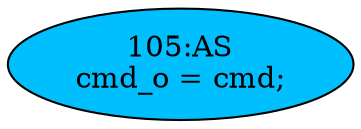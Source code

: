 strict digraph "" {
	node [label="\N"];
	"105:AS"	 [ast="<pyverilog.vparser.ast.Assign object at 0x7f56fedb0610>",
		def_var="['cmd_o']",
		fillcolor=deepskyblue,
		label="105:AS
cmd_o = cmd;",
		statements="[]",
		style=filled,
		typ=Assign,
		use_var="['cmd']"];
}
